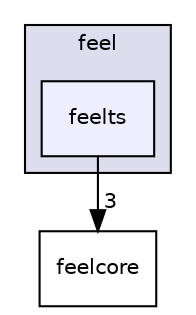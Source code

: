digraph "/home/runner/work/feelpp/feelpp/feelpp/feel/feelts" {
  compound=true
  node [ fontsize="10", fontname="Helvetica"];
  edge [ labelfontsize="10", labelfontname="Helvetica"];
  subgraph clusterdir_a4c121e06ebcc119b041a36581d5d48a {
    graph [ bgcolor="#ddddee", pencolor="black", label="feel" fontname="Helvetica", fontsize="10", URL="dir_a4c121e06ebcc119b041a36581d5d48a.html"]
  dir_ae42fc5760cccf0772f16e08b35ec1ab [shape=box, label="feelts", style="filled", fillcolor="#eeeeff", pencolor="black", URL="dir_ae42fc5760cccf0772f16e08b35ec1ab.html"];
  }
  dir_f953484fe51916b7b30cc3393ae061de [shape=box label="feelcore" URL="dir_f953484fe51916b7b30cc3393ae061de.html"];
  dir_ae42fc5760cccf0772f16e08b35ec1ab->dir_f953484fe51916b7b30cc3393ae061de [headlabel="3", labeldistance=1.5 headhref="dir_000005_000002.html"];
}
